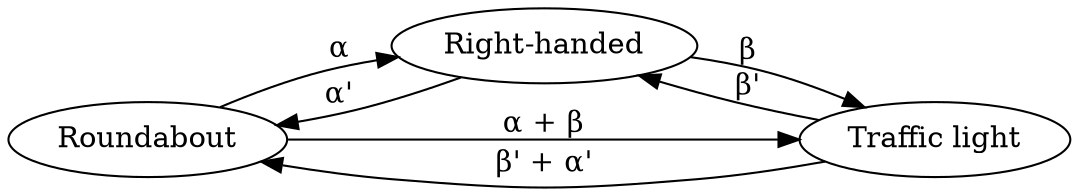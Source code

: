 digraph "round-table" { 
    graph [dpi = 300];
    // Label properies 
    // label = "Conversion rates between junctions"
    // labelloc = "top"
    
    // Make graph vertical 
    rankdir = "LR"

    // Defining nodes
    roundabout [label="Roundabout"]
    trafficLight [label="Right-handed"]
    rightHand [label="Traffic light"]      

    // Defining connections
    // a' a
    roundabout -> trafficLight [ label="α"] 
    trafficLight -> roundabout [ label="α\'"]

    // b' b
    rightHand -> trafficLight [label="β\'"]
    trafficLight -> rightHand [label="β"]

    // c c'
    roundabout -> rightHand [label="α + β"]
    rightHand -> roundabout [label="β\' + α\'"]
}